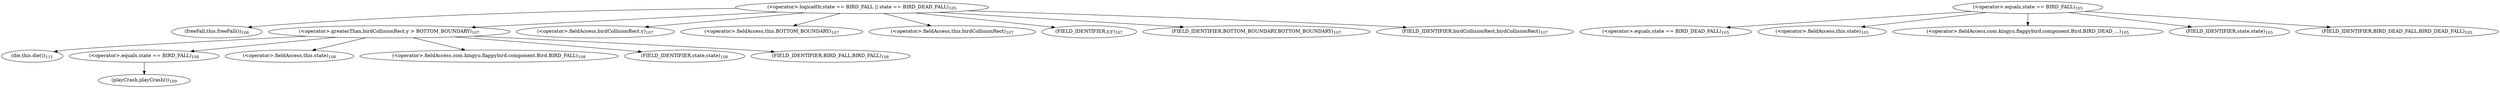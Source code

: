 digraph "movement" {  
"461" [label = <(&lt;operator&gt;.logicalOr,state == BIRD_FALL || state == BIRD_DEAD_FALL)<SUB>105</SUB>> ]
"462" [label = <(&lt;operator&gt;.equals,state == BIRD_FALL)<SUB>105</SUB>> ]
"469" [label = <(&lt;operator&gt;.equals,state == BIRD_DEAD_FALL)<SUB>105</SUB>> ]
"477" [label = <(freeFall,this.freeFall())<SUB>106</SUB>> ]
"470" [label = <(&lt;operator&gt;.fieldAccess,this.state)<SUB>105</SUB>> ]
"473" [label = <(&lt;operator&gt;.fieldAccess,com.kingyu.flappybird.component.Bird.BIRD_DEAD_...)<SUB>105</SUB>> ]
"479" [label = <(&lt;operator&gt;.greaterThan,birdCollisionRect.y &gt; BOTTOM_BOUNDARY)<SUB>107</SUB>> ]
"472" [label = <(FIELD_IDENTIFIER,state,state)<SUB>105</SUB>> ]
"475" [label = <(FIELD_IDENTIFIER,BIRD_DEAD_FALL,BIRD_DEAD_FALL)<SUB>105</SUB>> ]
"480" [label = <(&lt;operator&gt;.fieldAccess,birdCollisionRect.y)<SUB>107</SUB>> ]
"485" [label = <(&lt;operator&gt;.fieldAccess,this.BOTTOM_BOUNDARY)<SUB>107</SUB>> ]
"500" [label = <(die,this.die())<SUB>111</SUB>> ]
"481" [label = <(&lt;operator&gt;.fieldAccess,this.birdCollisionRect)<SUB>107</SUB>> ]
"484" [label = <(FIELD_IDENTIFIER,y,y)<SUB>107</SUB>> ]
"487" [label = <(FIELD_IDENTIFIER,BOTTOM_BOUNDARY,BOTTOM_BOUNDARY)<SUB>107</SUB>> ]
"490" [label = <(&lt;operator&gt;.equals,state == BIRD_FALL)<SUB>108</SUB>> ]
"483" [label = <(FIELD_IDENTIFIER,birdCollisionRect,birdCollisionRect)<SUB>107</SUB>> ]
"491" [label = <(&lt;operator&gt;.fieldAccess,this.state)<SUB>108</SUB>> ]
"494" [label = <(&lt;operator&gt;.fieldAccess,com.kingyu.flappybird.component.Bird.BIRD_FALL)<SUB>108</SUB>> ]
"498" [label = <(playCrash,playCrash())<SUB>109</SUB>> ]
"493" [label = <(FIELD_IDENTIFIER,state,state)<SUB>108</SUB>> ]
"496" [label = <(FIELD_IDENTIFIER,BIRD_FALL,BIRD_FALL)<SUB>108</SUB>> ]
  "461" -> "479" 
  "461" -> "481" 
  "461" -> "480" 
  "461" -> "484" 
  "461" -> "483" 
  "461" -> "487" 
  "461" -> "485" 
  "461" -> "477" 
  "462" -> "470" 
  "462" -> "469" 
  "462" -> "472" 
  "462" -> "473" 
  "462" -> "475" 
  "479" -> "494" 
  "479" -> "496" 
  "479" -> "500" 
  "479" -> "493" 
  "479" -> "491" 
  "479" -> "490" 
  "490" -> "498" 
}
